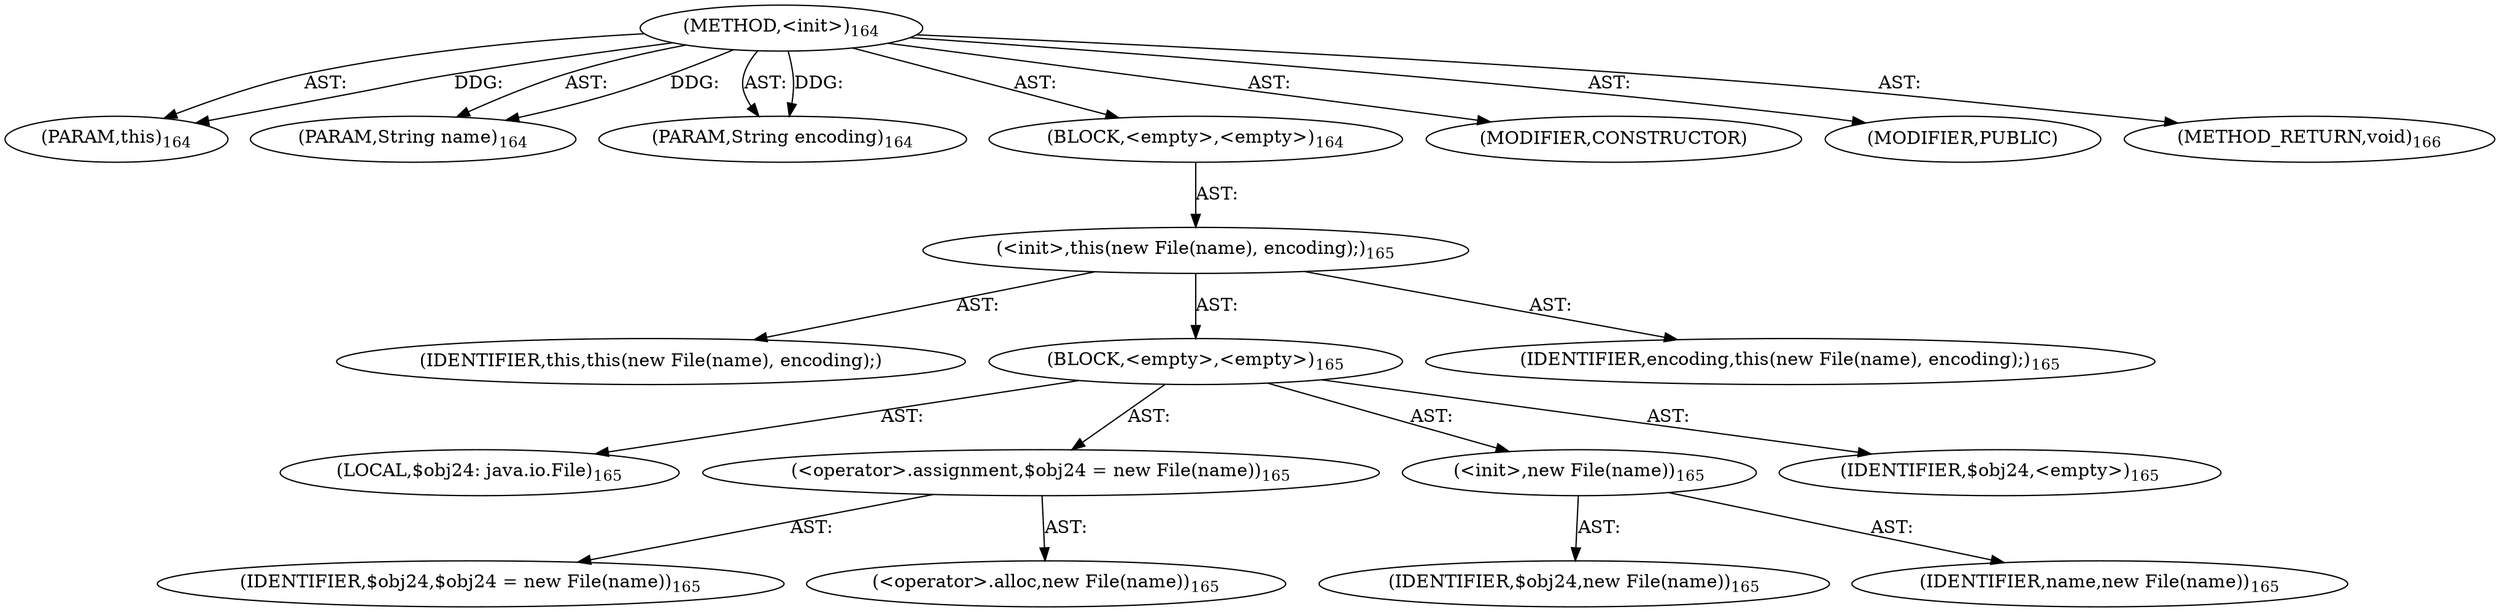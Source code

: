 digraph "&lt;init&gt;" {  
"111669149698" [label = <(METHOD,&lt;init&gt;)<SUB>164</SUB>> ]
"115964116998" [label = <(PARAM,this)<SUB>164</SUB>> ]
"115964117002" [label = <(PARAM,String name)<SUB>164</SUB>> ]
"115964117003" [label = <(PARAM,String encoding)<SUB>164</SUB>> ]
"25769803780" [label = <(BLOCK,&lt;empty&gt;,&lt;empty&gt;)<SUB>164</SUB>> ]
"30064771077" [label = <(&lt;init&gt;,this(new File(name), encoding);)<SUB>165</SUB>> ]
"68719476746" [label = <(IDENTIFIER,this,this(new File(name), encoding);)> ]
"25769803777" [label = <(BLOCK,&lt;empty&gt;,&lt;empty&gt;)<SUB>165</SUB>> ]
"94489280513" [label = <(LOCAL,$obj24: java.io.File)<SUB>165</SUB>> ]
"30064771078" [label = <(&lt;operator&gt;.assignment,$obj24 = new File(name))<SUB>165</SUB>> ]
"68719476755" [label = <(IDENTIFIER,$obj24,$obj24 = new File(name))<SUB>165</SUB>> ]
"30064771079" [label = <(&lt;operator&gt;.alloc,new File(name))<SUB>165</SUB>> ]
"30064771080" [label = <(&lt;init&gt;,new File(name))<SUB>165</SUB>> ]
"68719476756" [label = <(IDENTIFIER,$obj24,new File(name))<SUB>165</SUB>> ]
"68719476757" [label = <(IDENTIFIER,name,new File(name))<SUB>165</SUB>> ]
"68719476758" [label = <(IDENTIFIER,$obj24,&lt;empty&gt;)<SUB>165</SUB>> ]
"68719476759" [label = <(IDENTIFIER,encoding,this(new File(name), encoding);)<SUB>165</SUB>> ]
"133143986185" [label = <(MODIFIER,CONSTRUCTOR)> ]
"133143986186" [label = <(MODIFIER,PUBLIC)> ]
"128849018882" [label = <(METHOD_RETURN,void)<SUB>166</SUB>> ]
  "111669149698" -> "115964116998"  [ label = "AST: "] 
  "111669149698" -> "115964117002"  [ label = "AST: "] 
  "111669149698" -> "115964117003"  [ label = "AST: "] 
  "111669149698" -> "25769803780"  [ label = "AST: "] 
  "111669149698" -> "133143986185"  [ label = "AST: "] 
  "111669149698" -> "133143986186"  [ label = "AST: "] 
  "111669149698" -> "128849018882"  [ label = "AST: "] 
  "25769803780" -> "30064771077"  [ label = "AST: "] 
  "30064771077" -> "68719476746"  [ label = "AST: "] 
  "30064771077" -> "25769803777"  [ label = "AST: "] 
  "30064771077" -> "68719476759"  [ label = "AST: "] 
  "25769803777" -> "94489280513"  [ label = "AST: "] 
  "25769803777" -> "30064771078"  [ label = "AST: "] 
  "25769803777" -> "30064771080"  [ label = "AST: "] 
  "25769803777" -> "68719476758"  [ label = "AST: "] 
  "30064771078" -> "68719476755"  [ label = "AST: "] 
  "30064771078" -> "30064771079"  [ label = "AST: "] 
  "30064771080" -> "68719476756"  [ label = "AST: "] 
  "30064771080" -> "68719476757"  [ label = "AST: "] 
  "111669149698" -> "115964116998"  [ label = "DDG: "] 
  "111669149698" -> "115964117002"  [ label = "DDG: "] 
  "111669149698" -> "115964117003"  [ label = "DDG: "] 
}
